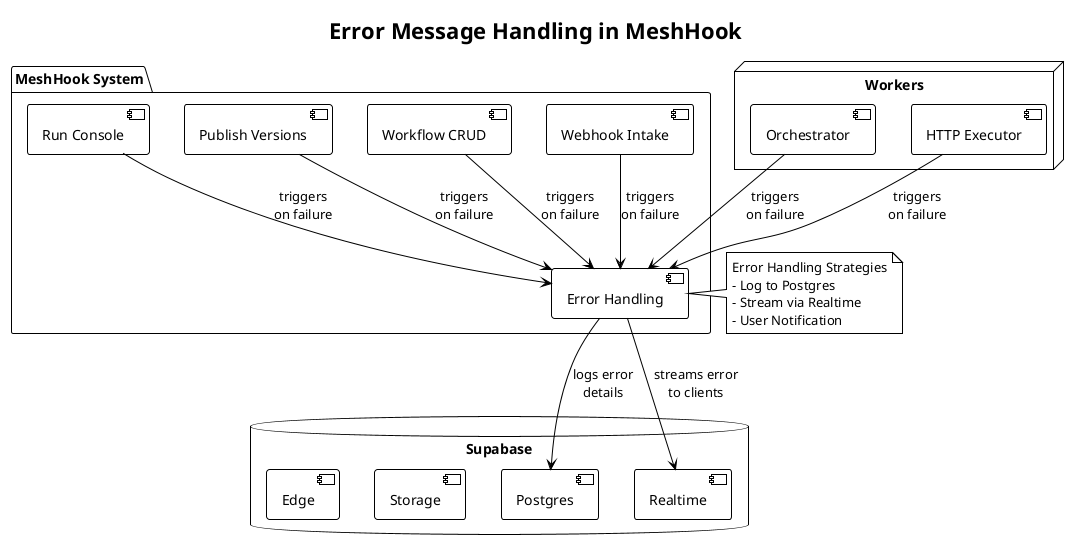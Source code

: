 @startuml
!theme plain

title Error Message Handling in MeshHook

package "MeshHook System" {
    [Webhook Intake] as WI
    [Workflow CRUD] as WCRUD
    [Publish Versions] as PV
    [Run Console] as RC
    [Error Handling] as EH
}

database "Supabase" {
    [Postgres] as DB
    [Realtime] as RT
    [Storage] as S
    [Edge] as E
}

node "Workers" {
    [Orchestrator] as O
    [HTTP Executor] as HE
}

WI --> EH : triggers\non failure
WCRUD --> EH : triggers\non failure
PV --> EH : triggers\non failure
RC --> EH : triggers\non failure
O --> EH : triggers\non failure
HE --> EH : triggers\non failure

EH --> DB : logs error\ndetails
EH --> RT : streams error\nto clients

note right of EH : Error Handling Strategies\n- Log to Postgres\n- Stream via Realtime\n- User Notification

@enduml